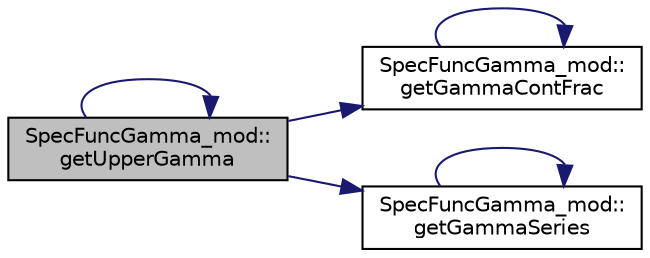 digraph "SpecFuncGamma_mod::getUpperGamma"
{
 // LATEX_PDF_SIZE
  edge [fontname="Helvetica",fontsize="10",labelfontname="Helvetica",labelfontsize="10"];
  node [fontname="Helvetica",fontsize="10",shape=record];
  rankdir="LR";
  Node1 [label="SpecFuncGamma_mod::\lgetUpperGamma",height=0.2,width=0.4,color="black", fillcolor="grey75", style="filled", fontcolor="black",tooltip="Return the upper incomplete Gamma function for the specified exponent and upper limit...."];
  Node1 -> Node2 [color="midnightblue",fontsize="10",style="solid",fontname="Helvetica"];
  Node2 [label="SpecFuncGamma_mod::\lgetGammaContFrac",height=0.2,width=0.4,color="black", fillcolor="white", style="filled",URL="$namespaceSpecFuncGamma__mod.html#a1bbbf9acf23da378f4588664dc2440bf",tooltip="Return the upper incomplete Gamma function Q(exponent, lowerLim) evaluated by its continued fraction ..."];
  Node2 -> Node2 [color="midnightblue",fontsize="10",style="solid",fontname="Helvetica"];
  Node1 -> Node3 [color="midnightblue",fontsize="10",style="solid",fontname="Helvetica"];
  Node3 [label="SpecFuncGamma_mod::\lgetGammaSeries",height=0.2,width=0.4,color="black", fillcolor="white", style="filled",URL="$namespaceSpecFuncGamma__mod.html#aec95a1b2530bd80be0685884d62b8763",tooltip="Return the lower incomplete Gamma function P(exponent, upperLim) evaluated by its series representati..."];
  Node3 -> Node3 [color="midnightblue",fontsize="10",style="solid",fontname="Helvetica"];
  Node1 -> Node1 [color="midnightblue",fontsize="10",style="solid",fontname="Helvetica"];
}
